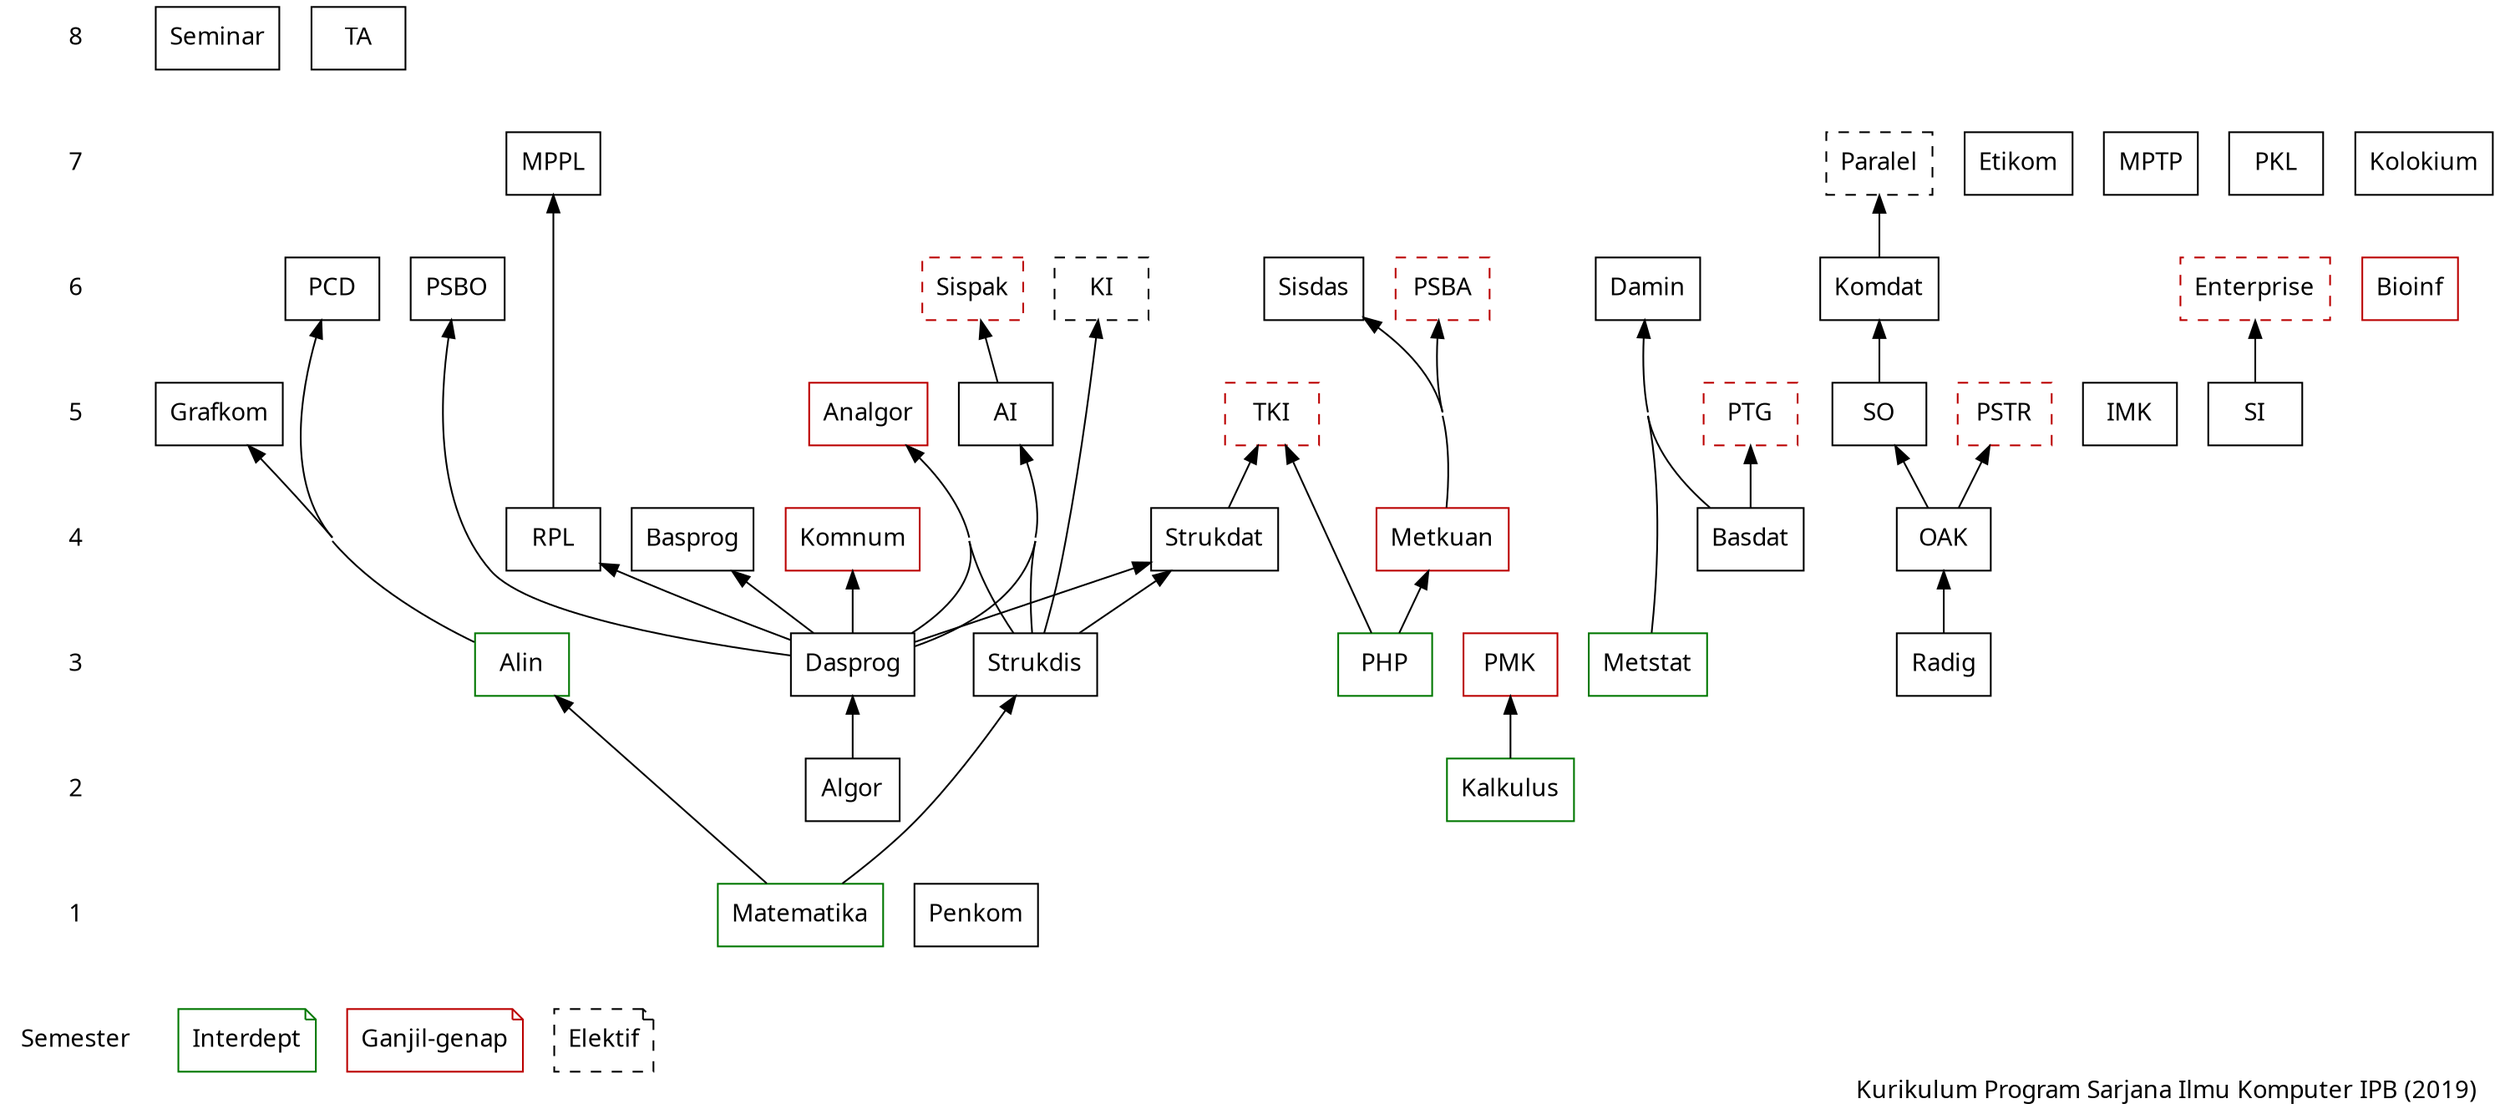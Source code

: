 digraph kom2018
{
    node [shape="box"; fontname="B612"]
    edge [dir="back"]
    concentrate="true"

    # semester
    subgraph sem {
        node [shape="plaintext"]
        edge [style="invis"]
        8 -> 7 -> 6 -> 5 -> 4 -> 3 -> 2 -> 1 -> Semester
    }

    # mayor
    {rank="same" 1 Matematika Penkom}
    {rank="same" 2 Kalkulus  Algor}
    {rank="same" 3 Alin Metstat PHP  Strukdis Dasprog Radig PMK}
    {rank="same" 4 Basdat OAK Strukdat Basprog RPL Komnum Metkuan}
    {rank="same" 5 IMK SO Grafkom AI SI Analgor}
    {rank="same" 6 Bioinf Damin Komdat PSBO Sisdas PCD}
    {rank="same" 7 Etikom MPPL MPTP PKL Kolokium}
    {rank="same" 8 Seminar TA}
    Alin -> Matematika
    Strukdis -> Matematika
    Dasprog -> Algor
    PMK -> Kalkulus
    OAK -> Radig
    Strukdat -> {Dasprog Strukdis}
    Basprog -> Dasprog
    RPL -> Dasprog
    Komnum -> Dasprog
    Metkuan -> PHP
    SO -> OAK
    Grafkom -> Alin
    AI -> {Dasprog Strukdis}
    Analgor -> {Dasprog Strukdis}
    Damin -> {Basdat Metstat}
    Komdat -> SO
    PSBO -> Dasprog
    Sisdas -> Metkuan
    PCD -> Alin
    MPPL -> RPL
    ## interdep
    Matematika, Kalkulus, Metstat, Alin, PHP, Bioinf [color="#007700";]
    ## ganjil-genap
    PMK, Metkuan, Komnum, Analgor, Bioinf [color="#bb0000"]

    # elektif
    PSTR, PTG, TKI, KI, Sispak, Enterprise, PSBA, Paralel [style="dashed"]
    {rank="same" 5 PSTR, PTG, TKI}
    {rank="same" 6 KI, Sispak, Enterprise, PSBA}
    {rank="same" 7 Paralel}
    PSTR -> OAK
    PTG -> Basdat
    TKI -> {PHP Strukdat}
    KI -> Strukdis
    Sispak -> AI
    Enterprise -> SI
    PSBA -> Metkuan
    Paralel -> Komdat
    ## ganjil-genap
    PSTR, PTG, TKI, Sispak, Enterprise, PSBA [color="#bb0000"]

    # keterangan
    {rank="sink" Semester interdep ganjilgenap elektif}
    interdep [shape="note"; color="#007700";  label="Interdept"]
    ganjilgenap [shape="note"; color="#bb0000"; label="Ganjil-genap";]
    elektif [shape="note"; style="dashed"; label="Elektif"]

    # title
    label="Kurikulum Program Sarjana Ilmu Komputer IPB (2019)"
    labeljust="r"
    fontname="B612"
}
